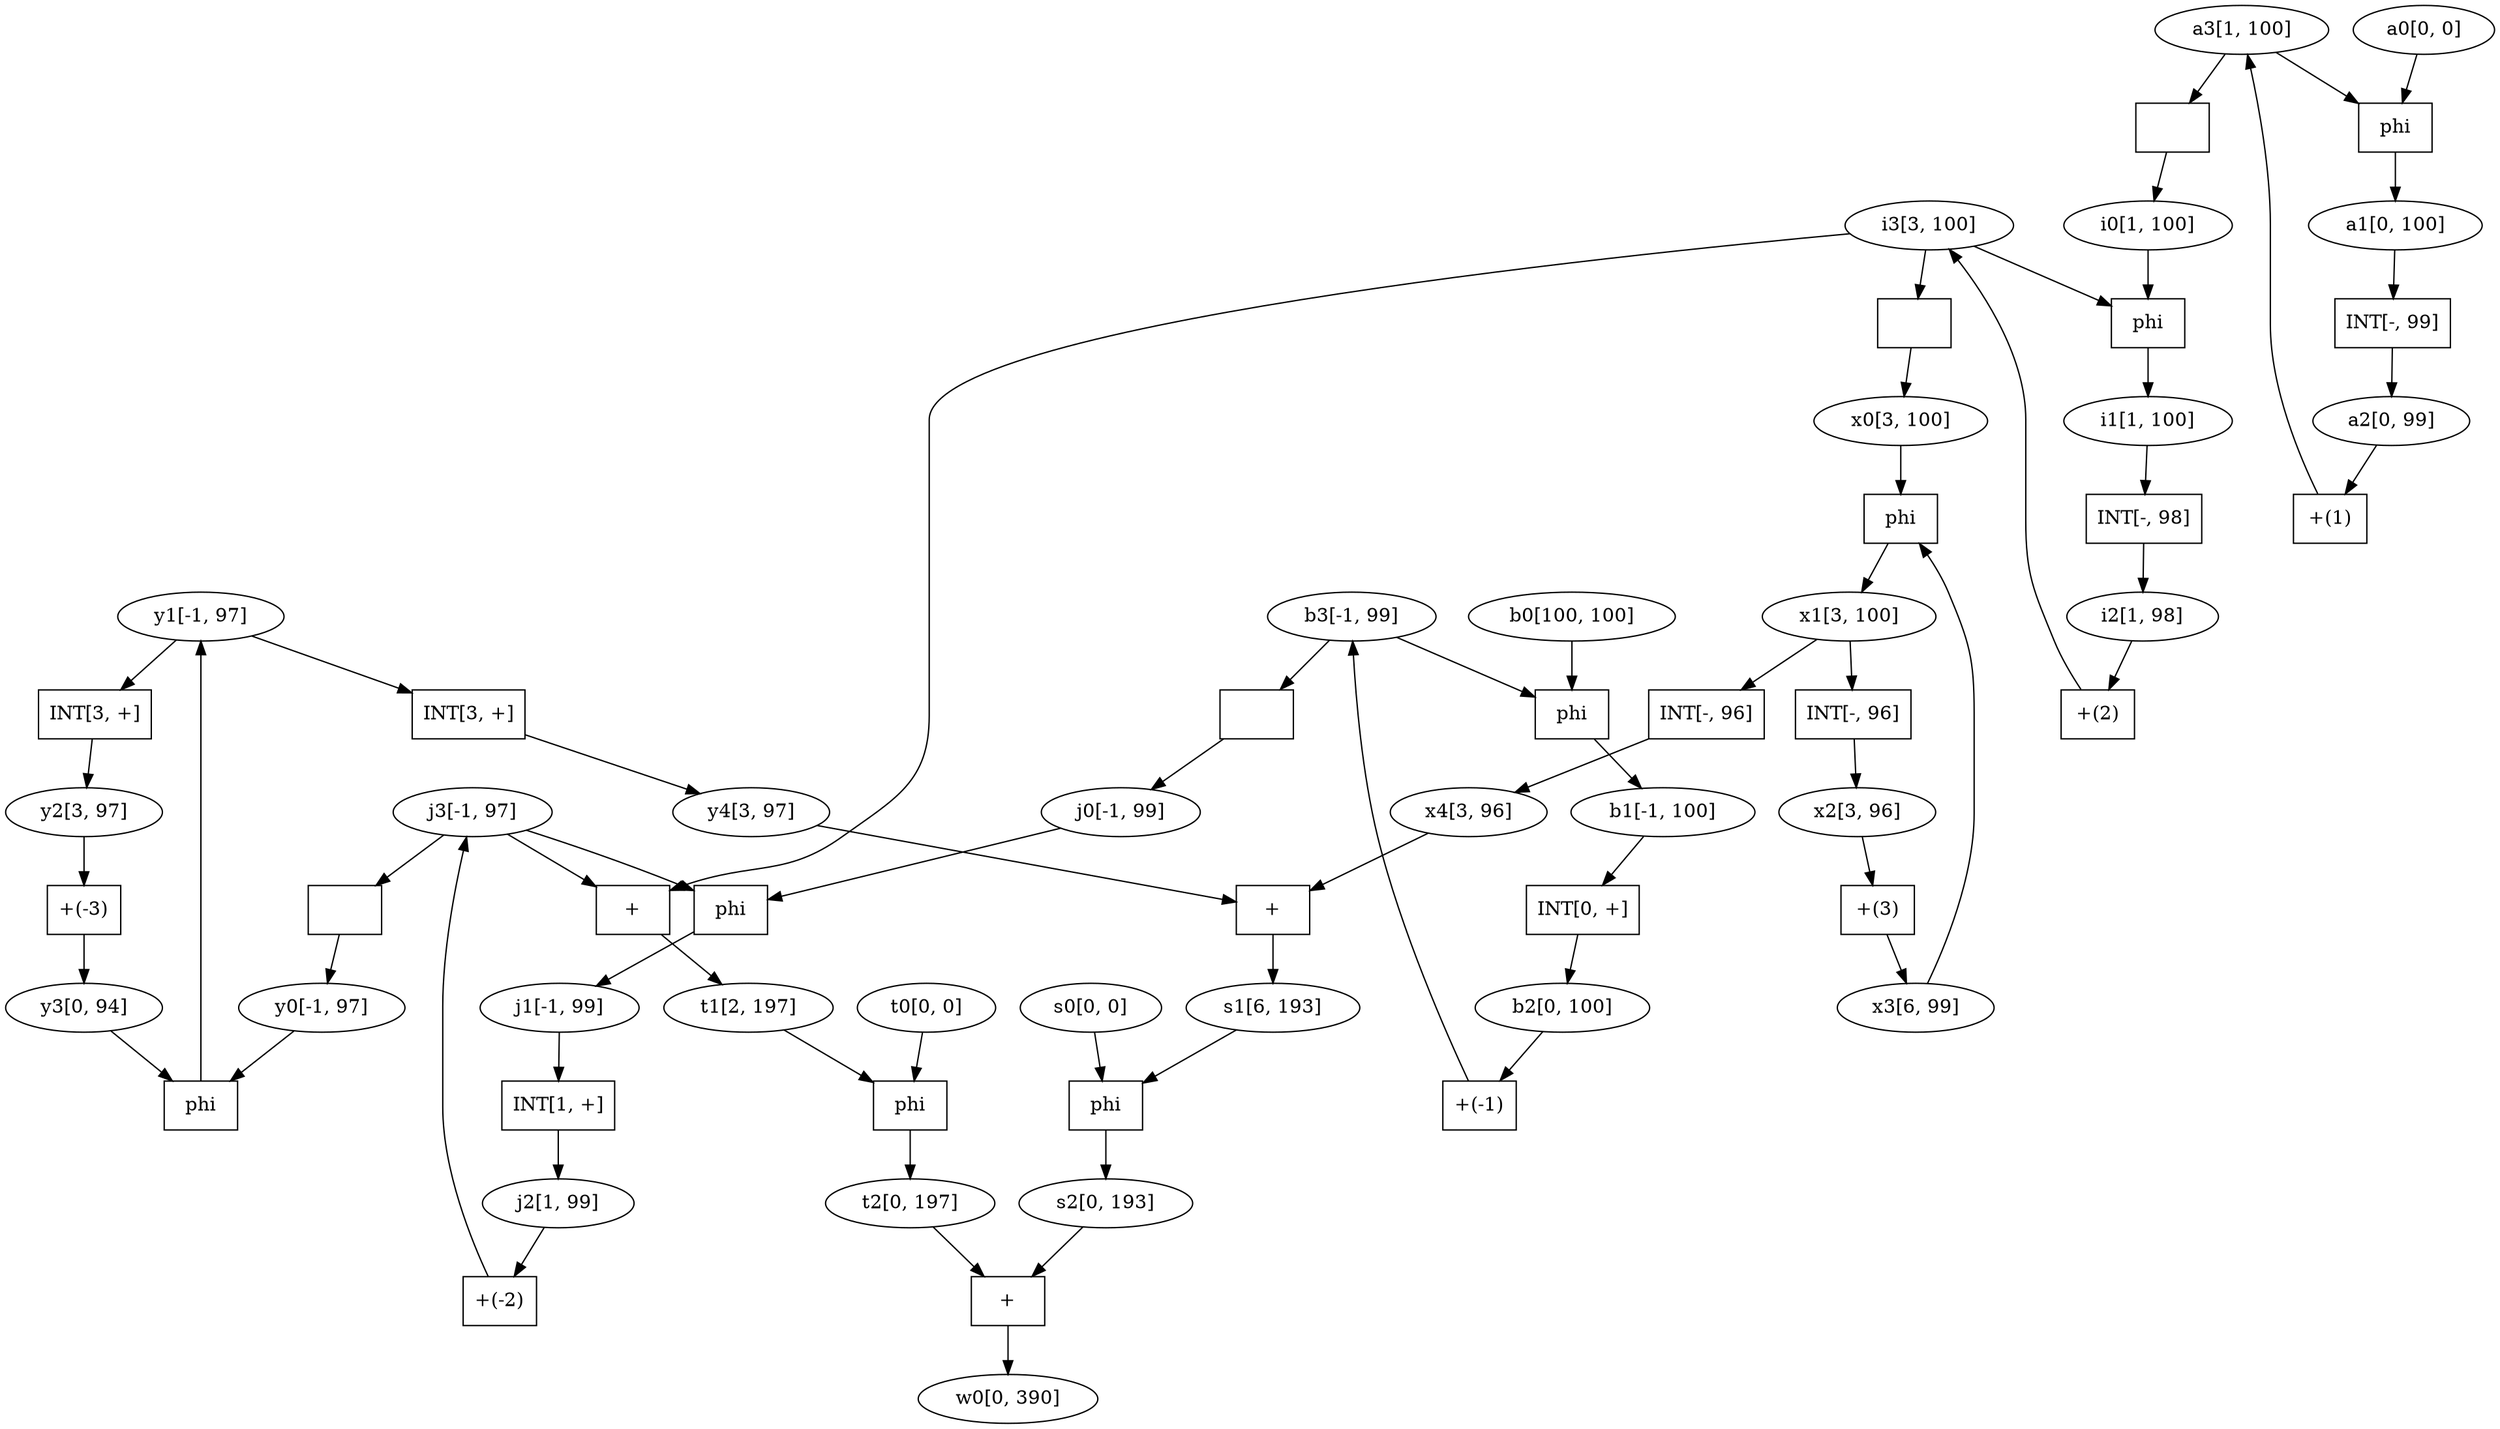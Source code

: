 digraph "After cropping analysis" {
  w0 [label=" w0[0, 390] "]
  j0 [label=" j0[-1, 99] "]
  j1 [label=" j1[-1, 99] "]
  j2 [label=" j2[1, 99] "]
  j3 [label=" j3[-1, 97] "]
  b0 [label=" b0[100, 100] "]
  b1 [label=" b1[-1, 100] "]
  b2 [label=" b2[0, 100] "]
  b3 [label=" b3[-1, 99] "]
  y1 [label=" y1[-1, 97] "]
  y0 [label=" y0[-1, 97] "]
  y3 [label=" y3[0, 94] "]
  y2 [label=" y2[3, 97] "]
  y4 [label=" y4[3, 97] "]
  s2 [label=" s2[0, 193] "]
  s1 [label=" s1[6, 193] "]
  s0 [label=" s0[0, 0] "]
  i1 [label=" i1[1, 100] "]
  i0 [label=" i0[1, 100] "]
  i3 [label=" i3[3, 100] "]
  i2 [label=" i2[1, 98] "]
  a1 [label=" a1[0, 100] "]
  a0 [label=" a0[0, 0] "]
  a3 [label=" a3[1, 100] "]
  a2 [label=" a2[0, 99] "]
  x2 [label=" x2[3, 96] "]
  x3 [label=" x3[6, 99] "]
  x0 [label=" x0[3, 100] "]
  x1 [label=" x1[3, 100] "]
  x4 [label=" x4[3, 96] "]
  t2 [label=" t2[0, 197] "]
  t0 [label=" t0[0, 0] "]
  t1 [label=" t1[2, 197] "]
  466616 [shape=box,label =" phi "]
  a3 -> 466616
  a0 -> 466616
  466616 -> a1

  466656 [shape=box,label =" phi "]
  b3 -> 466656
  b0 -> 466656
  466656 -> b1

  466696 [shape=box,label =" phi "]
  i3 -> 466696
  i0 -> 466696
  466696 -> i1

  466736 [shape=box,label =" phi "]
  j3 -> 466736
  j0 -> 466736
  466736 -> j1

  466776 [shape=box,label =" phi "]
  x3 -> 466776
  x0 -> 466776
  466776 -> x1

  466816 [shape=box,label =" phi "]
  y3 -> 466816
  y0 -> 466816
  466816 -> y1

  466856 [shape=box,label =" phi "]
  s1 -> 466856
  s0 -> 466856
  466856 -> s2

  466896 [shape=box,label =" phi "]
  t1 -> 466896
  t0 -> 466896
  466896 -> t2

  417880 [shape=box,label ="INT[-, 99]"]
  a1 -> 417880
  417880 -> a2

  417960 [shape=box,label ="INT[0, +]"]
  b1 -> 417960
  417960 -> b2

  418040 [shape=box,label ="INT[-, 98]"]
  i1 -> 418040
  418040 -> i2

  418120 [shape=box,label ="INT[1, +]"]
  j1 -> 418120
  418120 -> j2

  418200 [shape=box,label ="INT[-, 96]"]
  x1 -> 418200
  418200 -> x2

  418280 [shape=box,label ="INT[3, +]"]
  y1 -> 418280
  418280 -> y2

  418360 [shape=box,label ="INT[-, 96]"]
  x1 -> 418360
  418360 -> x4

  418440 [shape=box,label ="INT[3, +]"]
  y1 -> 418440
  418440 -> y4

  418480 [shape=box,label ="+(1)"]
  a2 -> 418480
  418480 -> a3

  418520 [shape=box,label ="+(-1)"]
  b2 -> 418520
  418520 -> b3

  418560 [shape=box,label =""]
  a3 -> 418560
  418560 -> i0

  418600 [shape=box,label =""]
  b3 -> 418600
  418600 -> j0

  418640 [shape=box,label ="+(2)"]
  i2 -> 418640
  418640 -> i3

  418680 [shape=box,label ="+(-2)"]
  j2 -> 418680
  418680 -> j3

  418720 [shape=box,label =""]
  i3 -> 418720
  418720 -> x0

  418760 [shape=box,label =""]
  j3 -> 418760
  418760 -> y0

  418800 [shape=box,label ="+(3)"]
  x2 -> 418800
  418800 -> x3

  418840 [shape=box,label ="+(-3)"]
  y2 -> 418840
  418840 -> y3

  418880 [shape=box,label =" + "]
  i3 -> 418880
  j3 -> 418880
  418880 -> t1

  418920 [shape=box,label =" + "]
  x4 -> 418920
  y4 -> 418920
  418920 -> s1

  418960 [shape=box,label =" + "]
  s2 -> 418960
  t2 -> 418960
  418960 -> w0

}
